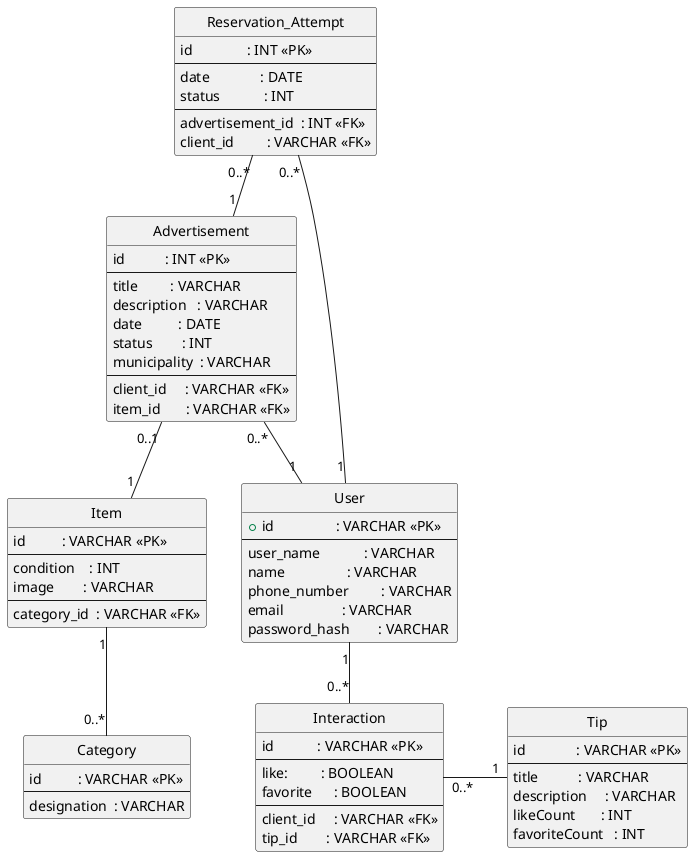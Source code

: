 @startuml
hide circles
hide methods
'left to right direction

entity Advertisement {
    id           : INT <<PK>>
    --
    title         : VARCHAR
    description   : VARCHAR
    date          : DATE
    status        : INT
    municipality  : VARCHAR
    --
    client_id     : VARCHAR <<FK>>
    item_id       : VARCHAR <<FK>>
}

entity Item {
    id          : VARCHAR <<PK>>
    --
    condition    : INT
    image        : VARCHAR
    --
    category_id  : VARCHAR <<FK>>
}

entity Category {
    id          : VARCHAR <<PK>>
    --
    designation  : VARCHAR
}

entity Reservation_Attempt {
    id               : INT <<PK>>
    --
    date              : DATE
    status            : INT
    --
    advertisement_id  : INT <<FK>>
    client_id         : VARCHAR <<FK>>
}

entity User {
    + id                 : VARCHAR <<PK>>
    --
    user_name            : VARCHAR
    name                 : VARCHAR
    phone_number         : VARCHAR
    email                : VARCHAR
    password_hash        : VARCHAR
}

entity Interaction {
    id            : VARCHAR <<PK>>
    --
    like:         : BOOLEAN
    favorite      : BOOLEAN
    --
    client_id     : VARCHAR <<FK>>
    tip_id        : VARCHAR <<FK>>
}

entity Tip {
    id              : VARCHAR <<PK>>
    --
    title           : VARCHAR
    description     : VARCHAR
    likeCount       : INT
    favoriteCount   : INT
}

Advertisement "0..1" -- "1" Item
Advertisement "0..*" -- "1" User
Item "1" -- "0..*" Category
Reservation_Attempt "0..*" -- "1" Advertisement
Reservation_Attempt "0..*" -- "1" User
User "1" -- "0..*" Interaction
Tip "1" -left- "0..*" Interaction : \t

@enduml
